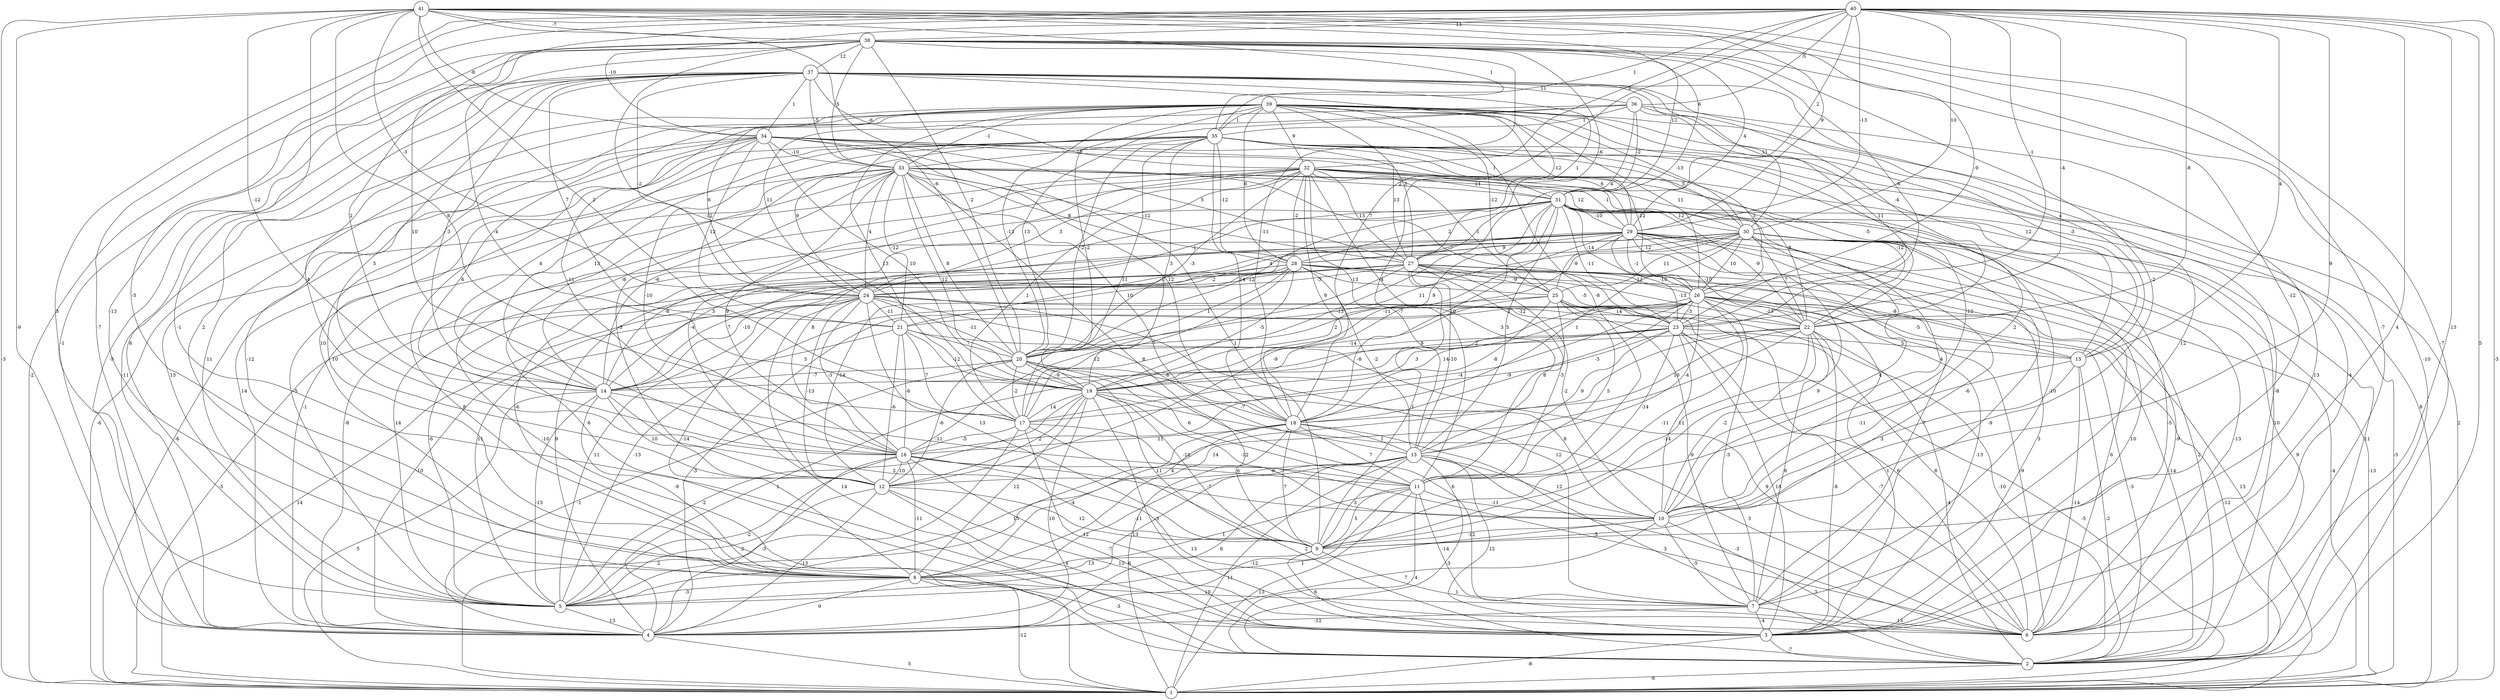 graph { 
	 fontname="Helvetica,Arial,sans-serif" 
	 node [shape = circle]; 
	 41 -- 1 [label = "-3"];
	 41 -- 2 [label = "-7"];
	 41 -- 3 [label = "-1"];
	 41 -- 4 [label = "-9"];
	 41 -- 6 [label = "-7"];
	 41 -- 14 [label = "-12"];
	 41 -- 17 [label = "8"];
	 41 -- 19 [label = "2"];
	 41 -- 20 [label = "-6"];
	 41 -- 23 [label = "-9"];
	 41 -- 24 [label = "-3"];
	 41 -- 29 [label = "9"];
	 41 -- 31 [label = "6"];
	 41 -- 34 [label = "-8"];
	 41 -- 35 [label = "1"];
	 41 -- 38 [label = "-7"];
	 40 -- 1 [label = "-3"];
	 40 -- 2 [label = "5"];
	 40 -- 3 [label = "4"];
	 40 -- 4 [label = "-7"];
	 40 -- 5 [label = "3"];
	 40 -- 6 [label = "13"];
	 40 -- 8 [label = "-5"];
	 40 -- 10 [label = "9"];
	 40 -- 15 [label = "4"];
	 40 -- 16 [label = "10"];
	 40 -- 18 [label = "7"];
	 40 -- 22 [label = "-8"];
	 40 -- 23 [label = "-4"];
	 40 -- 26 [label = "-1"];
	 40 -- 29 [label = "-13"];
	 40 -- 30 [label = "10"];
	 40 -- 31 [label = "2"];
	 40 -- 32 [label = "2"];
	 40 -- 34 [label = "-10"];
	 40 -- 35 [label = "1"];
	 40 -- 36 [label = "-5"];
	 40 -- 38 [label = "13"];
	 39 -- 1 [label = "8"];
	 39 -- 4 [label = "-11"];
	 39 -- 5 [label = "11"];
	 39 -- 6 [label = "-4"];
	 39 -- 8 [label = "10"];
	 39 -- 10 [label = "-12"];
	 39 -- 11 [label = "-8"];
	 39 -- 15 [label = "12"];
	 39 -- 16 [label = "6"];
	 39 -- 17 [label = "13"];
	 39 -- 19 [label = "-2"];
	 39 -- 20 [label = "-13"];
	 39 -- 24 [label = "6"];
	 39 -- 25 [label = "-12"];
	 39 -- 26 [label = "11"];
	 39 -- 27 [label = "3"];
	 39 -- 28 [label = "6"];
	 39 -- 29 [label = "-12"];
	 39 -- 30 [label = "-13"];
	 39 -- 32 [label = "9"];
	 39 -- 33 [label = "-1"];
	 39 -- 35 [label = "1"];
	 38 -- 1 [label = "-2"];
	 38 -- 2 [label = "-10"];
	 38 -- 4 [label = "-1"];
	 38 -- 8 [label = "-13"];
	 38 -- 9 [label = "-12"];
	 38 -- 10 [label = "-2"];
	 38 -- 14 [label = "2"];
	 38 -- 17 [label = "-4"];
	 38 -- 18 [label = "-11"];
	 38 -- 19 [label = "-12"];
	 38 -- 20 [label = "-2"];
	 38 -- 23 [label = "-6"];
	 38 -- 27 [label = "-6"];
	 38 -- 29 [label = "4"];
	 38 -- 31 [label = "12"];
	 38 -- 33 [label = "5"];
	 38 -- 37 [label = "12"];
	 37 -- 4 [label = "-5"];
	 37 -- 5 [label = "6"];
	 37 -- 7 [label = "12"];
	 37 -- 8 [label = "2"];
	 37 -- 11 [label = "4"];
	 37 -- 12 [label = "4"];
	 37 -- 14 [label = "3"];
	 37 -- 15 [label = "4"];
	 37 -- 16 [label = "5"];
	 37 -- 21 [label = "7"];
	 37 -- 22 [label = "-4"];
	 37 -- 24 [label = "-2"];
	 37 -- 27 [label = "1"];
	 37 -- 30 [label = "11"];
	 37 -- 32 [label = "-6"];
	 37 -- 33 [label = "-5"];
	 37 -- 34 [label = "1"];
	 37 -- 36 [label = "11"];
	 36 -- 3 [label = "13"];
	 36 -- 15 [label = "-3"];
	 36 -- 16 [label = "-11"];
	 36 -- 20 [label = "13"];
	 36 -- 23 [label = "11"];
	 36 -- 24 [label = "11"];
	 36 -- 27 [label = "4"];
	 36 -- 31 [label = "-2"];
	 36 -- 35 [label = "1"];
	 35 -- 1 [label = "2"];
	 35 -- 4 [label = "14"];
	 35 -- 6 [label = "-8"];
	 35 -- 8 [label = "10"];
	 35 -- 10 [label = "2"];
	 35 -- 14 [label = "13"];
	 35 -- 16 [label = "-10"];
	 35 -- 17 [label = "11"];
	 35 -- 18 [label = "14"];
	 35 -- 19 [label = "3"];
	 35 -- 20 [label = "-2"];
	 35 -- 24 [label = "9"];
	 35 -- 26 [label = "3"];
	 35 -- 27 [label = "13"];
	 35 -- 28 [label = "-12"];
	 35 -- 30 [label = "5"];
	 35 -- 31 [label = "1"];
	 35 -- 33 [label = "10"];
	 34 -- 1 [label = "-6"];
	 34 -- 2 [label = "8"];
	 34 -- 5 [label = "13"];
	 34 -- 8 [label = "-12"];
	 34 -- 9 [label = "1"];
	 34 -- 14 [label = "4"];
	 34 -- 18 [label = "12"];
	 34 -- 19 [label = "10"];
	 34 -- 21 [label = "12"];
	 34 -- 22 [label = "-5"];
	 34 -- 26 [label = "-12"];
	 34 -- 27 [label = "5"];
	 34 -- 29 [label = "6"];
	 34 -- 33 [label = "-10"];
	 33 -- 1 [label = "-6"];
	 33 -- 2 [label = "6"];
	 33 -- 5 [label = "-5"];
	 33 -- 9 [label = "8"];
	 33 -- 12 [label = "-3"];
	 33 -- 14 [label = "-8"];
	 33 -- 16 [label = "9"];
	 33 -- 18 [label = "10"];
	 33 -- 19 [label = "12"];
	 33 -- 20 [label = "8"];
	 33 -- 21 [label = "-12"];
	 33 -- 22 [label = "8"];
	 33 -- 23 [label = "-7"];
	 33 -- 24 [label = "4"];
	 33 -- 27 [label = "-12"];
	 33 -- 28 [label = "8"];
	 33 -- 30 [label = "12"];
	 33 -- 31 [label = "2"];
	 32 -- 1 [label = "-10"];
	 32 -- 2 [label = "10"];
	 32 -- 4 [label = "-1"];
	 32 -- 7 [label = "-10"];
	 32 -- 11 [label = "3"];
	 32 -- 12 [label = "-4"];
	 32 -- 13 [label = "-7"];
	 32 -- 14 [label = "-6"];
	 32 -- 17 [label = "1"];
	 32 -- 18 [label = "9"];
	 32 -- 20 [label = "-3"];
	 32 -- 22 [label = "-12"];
	 32 -- 24 [label = "3"];
	 32 -- 25 [label = "-1"];
	 32 -- 27 [label = "13"];
	 32 -- 28 [label = "-2"];
	 32 -- 29 [label = "-1"];
	 32 -- 31 [label = "14"];
	 31 -- 1 [label = "-5"];
	 31 -- 2 [label = "11"];
	 31 -- 3 [label = "-5"];
	 31 -- 4 [label = "-8"];
	 31 -- 10 [label = "4"];
	 31 -- 13 [label = "5"];
	 31 -- 16 [label = "8"];
	 31 -- 17 [label = "-13"];
	 31 -- 18 [label = "10"];
	 31 -- 19 [label = "9"];
	 31 -- 20 [label = "-12"];
	 31 -- 22 [label = "-9"];
	 31 -- 23 [label = "-11"];
	 31 -- 24 [label = "-1"];
	 31 -- 26 [label = "-14"];
	 31 -- 28 [label = "2"];
	 31 -- 29 [label = "-10"];
	 31 -- 30 [label = "12"];
	 30 -- 1 [label = "-13"];
	 30 -- 2 [label = "9"];
	 30 -- 3 [label = "10"];
	 30 -- 4 [label = "9"];
	 30 -- 5 [label = "14"];
	 30 -- 6 [label = "-13"];
	 30 -- 7 [label = "-9"];
	 30 -- 9 [label = "-6"];
	 30 -- 10 [label = "4"];
	 30 -- 12 [label = "-9"];
	 30 -- 14 [label = "3"];
	 30 -- 18 [label = "1"];
	 30 -- 20 [label = "11"];
	 30 -- 22 [label = "7"];
	 30 -- 25 [label = "11"];
	 30 -- 26 [label = "10"];
	 30 -- 28 [label = "12"];
	 29 -- 1 [label = "-4"];
	 29 -- 2 [label = "2"];
	 29 -- 3 [label = "3"];
	 29 -- 6 [label = "-9"];
	 29 -- 7 [label = "-7"];
	 29 -- 8 [label = "-6"];
	 29 -- 9 [label = "9"];
	 29 -- 14 [label = "-8"];
	 29 -- 19 [label = "-11"];
	 29 -- 21 [label = "-1"];
	 29 -- 22 [label = "-10"];
	 29 -- 23 [label = "-10"];
	 29 -- 24 [label = "4"];
	 29 -- 25 [label = "-9"];
	 29 -- 26 [label = "-1"];
	 29 -- 28 [label = "9"];
	 28 -- 1 [label = "13"];
	 28 -- 2 [label = "-14"];
	 28 -- 3 [label = "-13"];
	 28 -- 5 [label = "-6"];
	 28 -- 12 [label = "-14"];
	 28 -- 13 [label = "-2"];
	 28 -- 14 [label = "7"];
	 28 -- 17 [label = "7"];
	 28 -- 19 [label = "-5"];
	 28 -- 20 [label = "1"];
	 28 -- 22 [label = "-5"];
	 28 -- 24 [label = "-2"];
	 28 -- 25 [label = "-13"];
	 27 -- 1 [label = "-5"];
	 27 -- 5 [label = "11"];
	 27 -- 6 [label = "6"];
	 27 -- 9 [label = "1"];
	 27 -- 10 [label = "-2"];
	 27 -- 11 [label = "-3"];
	 27 -- 13 [label = "-10"];
	 27 -- 14 [label = "-10"];
	 27 -- 15 [label = "-8"];
	 27 -- 16 [label = "12"];
	 27 -- 22 [label = "-13"];
	 27 -- 24 [label = "-3"];
	 27 -- 25 [label = "-9"];
	 27 -- 26 [label = "-11"];
	 26 -- 1 [label = "-12"];
	 26 -- 2 [label = "-3"];
	 26 -- 3 [label = "1"];
	 26 -- 4 [label = "-3"];
	 26 -- 5 [label = "-13"];
	 26 -- 6 [label = "-9"];
	 26 -- 7 [label = "-3"];
	 26 -- 9 [label = "-11"];
	 26 -- 13 [label = "-4"];
	 26 -- 15 [label = "-5"];
	 26 -- 16 [label = "-4"];
	 26 -- 17 [label = "14"];
	 26 -- 18 [label = "-3"];
	 26 -- 19 [label = "2"];
	 26 -- 21 [label = "-1"];
	 26 -- 22 [label = "-13"];
	 26 -- 23 [label = "-3"];
	 25 -- 2 [label = "-10"];
	 25 -- 6 [label = "8"];
	 25 -- 7 [label = "-9"];
	 25 -- 11 [label = "5"];
	 25 -- 13 [label = "8"];
	 25 -- 18 [label = "-8"];
	 25 -- 19 [label = "-14"];
	 25 -- 20 [label = "2"];
	 25 -- 23 [label = "14"];
	 24 -- 1 [label = "14"];
	 24 -- 2 [label = "14"];
	 24 -- 4 [label = "-10"];
	 24 -- 5 [label = "11"];
	 24 -- 6 [label = "6"];
	 24 -- 7 [label = "12"];
	 24 -- 8 [label = "-14"];
	 24 -- 9 [label = "13"];
	 24 -- 12 [label = "-13"];
	 24 -- 13 [label = "-8"];
	 24 -- 16 [label = "-3"];
	 24 -- 20 [label = "-11"];
	 24 -- 21 [label = "-11"];
	 24 -- 23 [label = "-12"];
	 23 -- 1 [label = "-5"];
	 23 -- 3 [label = "14"];
	 23 -- 4 [label = "1"];
	 23 -- 6 [label = "-7"];
	 23 -- 10 [label = "11"];
	 23 -- 11 [label = "-14"];
	 23 -- 13 [label = "9"];
	 23 -- 15 [label = "5"];
	 23 -- 17 [label = "-9"];
	 23 -- 19 [label = "3"];
	 23 -- 20 [label = "9"];
	 22 -- 2 [label = "-4"];
	 22 -- 3 [label = "-8"];
	 22 -- 5 [label = "4"];
	 22 -- 7 [label = "8"];
	 22 -- 8 [label = "14"];
	 22 -- 9 [label = "-14"];
	 22 -- 10 [label = "-2"];
	 22 -- 14 [label = "-8"];
	 22 -- 18 [label = "10"];
	 21 -- 6 [label = "9"];
	 21 -- 12 [label = "-6"];
	 21 -- 14 [label = "3"];
	 21 -- 16 [label = "-6"];
	 21 -- 17 [label = "7"];
	 21 -- 19 [label = "-12"];
	 21 -- 20 [label = "7"];
	 20 -- 4 [label = "-1"];
	 20 -- 7 [label = "6"];
	 20 -- 9 [label = "-10"];
	 20 -- 10 [label = "8"];
	 20 -- 11 [label = "6"];
	 20 -- 12 [label = "-6"];
	 20 -- 14 [label = "-7"];
	 20 -- 17 [label = "-2"];
	 20 -- 19 [label = "-9"];
	 19 -- 3 [label = "-3"];
	 19 -- 4 [label = "10"];
	 19 -- 5 [label = "-2"];
	 19 -- 6 [label = "3"];
	 19 -- 8 [label = "12"];
	 19 -- 9 [label = "11"];
	 19 -- 10 [label = "-12"];
	 19 -- 12 [label = "2"];
	 19 -- 17 [label = "14"];
	 19 -- 18 [label = "-7"];
	 18 -- 1 [label = "6"];
	 18 -- 2 [label = "3"];
	 18 -- 5 [label = "13"];
	 18 -- 8 [label = "-4"];
	 18 -- 9 [label = "7"];
	 18 -- 11 [label = "7"];
	 18 -- 13 [label = "1"];
	 18 -- 16 [label = "11"];
	 17 -- 1 [label = "2"];
	 17 -- 2 [label = "2"];
	 17 -- 3 [label = "12"];
	 17 -- 6 [label = "-5"];
	 17 -- 16 [label = "-5"];
	 16 -- 3 [label = "-7"];
	 16 -- 4 [label = "-3"];
	 16 -- 5 [label = "-2"];
	 16 -- 6 [label = "13"];
	 16 -- 8 [label = "-11"];
	 16 -- 10 [label = "-7"];
	 16 -- 11 [label = "6"];
	 16 -- 12 [label = "10"];
	 15 -- 2 [label = "-2"];
	 15 -- 6 [label = "-14"];
	 15 -- 10 [label = "3"];
	 15 -- 11 [label = "-11"];
	 14 -- 1 [label = "5"];
	 14 -- 5 [label = "-13"];
	 14 -- 8 [label = "-9"];
	 14 -- 9 [label = "2"];
	 14 -- 11 [label = "-11"];
	 14 -- 12 [label = "10"];
	 13 -- 1 [label = "11"];
	 13 -- 2 [label = "-3"];
	 13 -- 3 [label = "12"];
	 13 -- 4 [label = "6"];
	 13 -- 5 [label = "13"];
	 13 -- 6 [label = "-3"];
	 13 -- 8 [label = "-11"];
	 13 -- 9 [label = "3"];
	 13 -- 10 [label = "12"];
	 13 -- 12 [label = "-8"];
	 12 -- 3 [label = "4"];
	 12 -- 4 [label = "-13"];
	 12 -- 5 [label = "2"];
	 12 -- 6 [label = "13"];
	 12 -- 9 [label = "12"];
	 11 -- 1 [label = "13"];
	 11 -- 2 [label = "4"];
	 11 -- 4 [label = "-12"];
	 11 -- 7 [label = "-14"];
	 11 -- 8 [label = "1"];
	 11 -- 9 [label = "5"];
	 11 -- 10 [label = "-11"];
	 10 -- 2 [label = "3"];
	 10 -- 4 [label = "7"];
	 10 -- 5 [label = "1"];
	 10 -- 7 [label = "-5"];
	 10 -- 9 [label = "-12"];
	 9 -- 3 [label = "6"];
	 9 -- 6 [label = "1"];
	 9 -- 8 [label = "13"];
	 8 -- 1 [label = "-12"];
	 8 -- 3 [label = "-3"];
	 8 -- 4 [label = "9"];
	 8 -- 5 [label = "-3"];
	 8 -- 7 [label = "10"];
	 7 -- 3 [label = "-4"];
	 7 -- 4 [label = "-12"];
	 7 -- 6 [label = "13"];
	 5 -- 4 [label = "13"];
	 4 -- 1 [label = "5"];
	 3 -- 1 [label = "-8"];
	 3 -- 2 [label = "-7"];
	 2 -- 1 [label = "-8"];
	 1;
	 2;
	 3;
	 4;
	 5;
	 6;
	 7;
	 8;
	 9;
	 10;
	 11;
	 12;
	 13;
	 14;
	 15;
	 16;
	 17;
	 18;
	 19;
	 20;
	 21;
	 22;
	 23;
	 24;
	 25;
	 26;
	 27;
	 28;
	 29;
	 30;
	 31;
	 32;
	 33;
	 34;
	 35;
	 36;
	 37;
	 38;
	 39;
	 40;
	 41;
}
